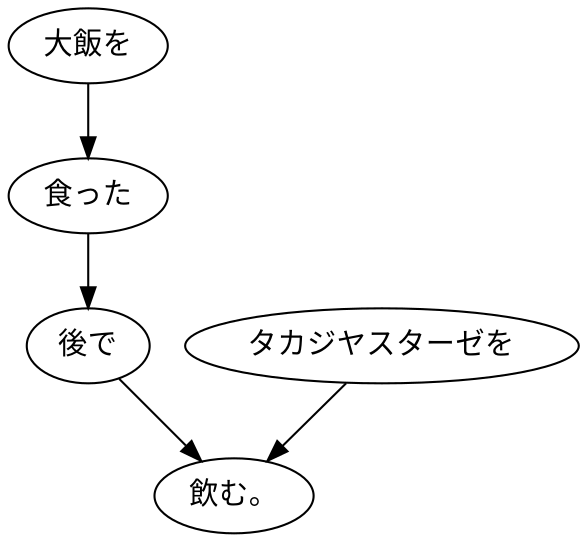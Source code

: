digraph graph75 {
	node0 [label="大飯を"];
	node1 [label="食った"];
	node2 [label="後で"];
	node3 [label="タカジヤスターゼを"];
	node4 [label="飲む。"];
	node0 -> node1;
	node1 -> node2;
	node2 -> node4;
	node3 -> node4;
}

